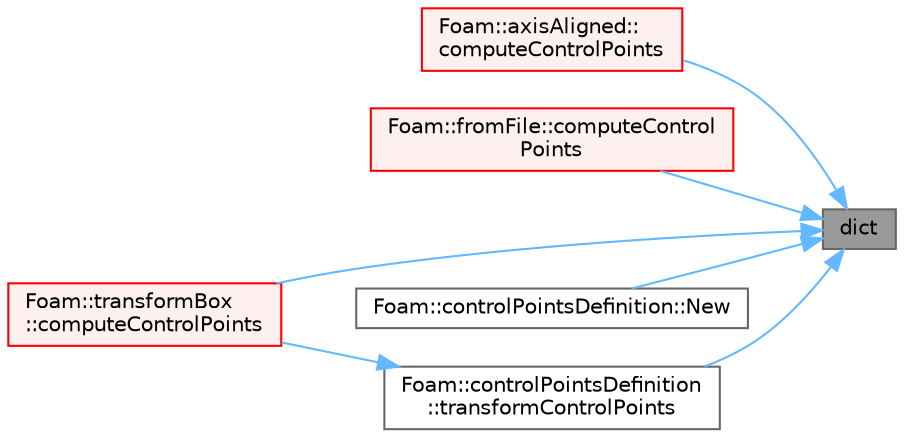 digraph "dict"
{
 // LATEX_PDF_SIZE
  bgcolor="transparent";
  edge [fontname=Helvetica,fontsize=10,labelfontname=Helvetica,labelfontsize=10];
  node [fontname=Helvetica,fontsize=10,shape=box,height=0.2,width=0.4];
  rankdir="RL";
  Node1 [id="Node000001",label="dict",height=0.2,width=0.4,color="gray40", fillcolor="grey60", style="filled", fontcolor="black",tooltip=" "];
  Node1 -> Node2 [id="edge1_Node000001_Node000002",dir="back",color="steelblue1",style="solid",tooltip=" "];
  Node2 [id="Node000002",label="Foam::axisAligned::\lcomputeControlPoints",height=0.2,width=0.4,color="red", fillcolor="#FFF0F0", style="filled",URL="$classFoam_1_1axisAligned.html#affc014718777d4a9cf6048e3704dcfc1",tooltip=" "];
  Node1 -> Node4 [id="edge2_Node000001_Node000004",dir="back",color="steelblue1",style="solid",tooltip=" "];
  Node4 [id="Node000004",label="Foam::fromFile::computeControl\lPoints",height=0.2,width=0.4,color="red", fillcolor="#FFF0F0", style="filled",URL="$classFoam_1_1fromFile.html#affc014718777d4a9cf6048e3704dcfc1",tooltip=" "];
  Node1 -> Node6 [id="edge3_Node000001_Node000006",dir="back",color="steelblue1",style="solid",tooltip=" "];
  Node6 [id="Node000006",label="Foam::transformBox\l::computeControlPoints",height=0.2,width=0.4,color="red", fillcolor="#FFF0F0", style="filled",URL="$classFoam_1_1transformBox.html#affc014718777d4a9cf6048e3704dcfc1",tooltip=" "];
  Node1 -> Node8 [id="edge4_Node000001_Node000008",dir="back",color="steelblue1",style="solid",tooltip=" "];
  Node8 [id="Node000008",label="Foam::controlPointsDefinition::New",height=0.2,width=0.4,color="grey40", fillcolor="white", style="filled",URL="$classFoam_1_1controlPointsDefinition.html#a8a7c8ff3b5fe8b58d0846ad30d1af72d",tooltip=" "];
  Node1 -> Node9 [id="edge5_Node000001_Node000009",dir="back",color="steelblue1",style="solid",tooltip=" "];
  Node9 [id="Node000009",label="Foam::controlPointsDefinition\l::transformControlPoints",height=0.2,width=0.4,color="grey40", fillcolor="white", style="filled",URL="$classFoam_1_1controlPointsDefinition.html#a1a580461b925dfa10d38d9208faac2f5",tooltip=" "];
  Node9 -> Node6 [id="edge6_Node000009_Node000006",dir="back",color="steelblue1",style="solid",tooltip=" "];
}
